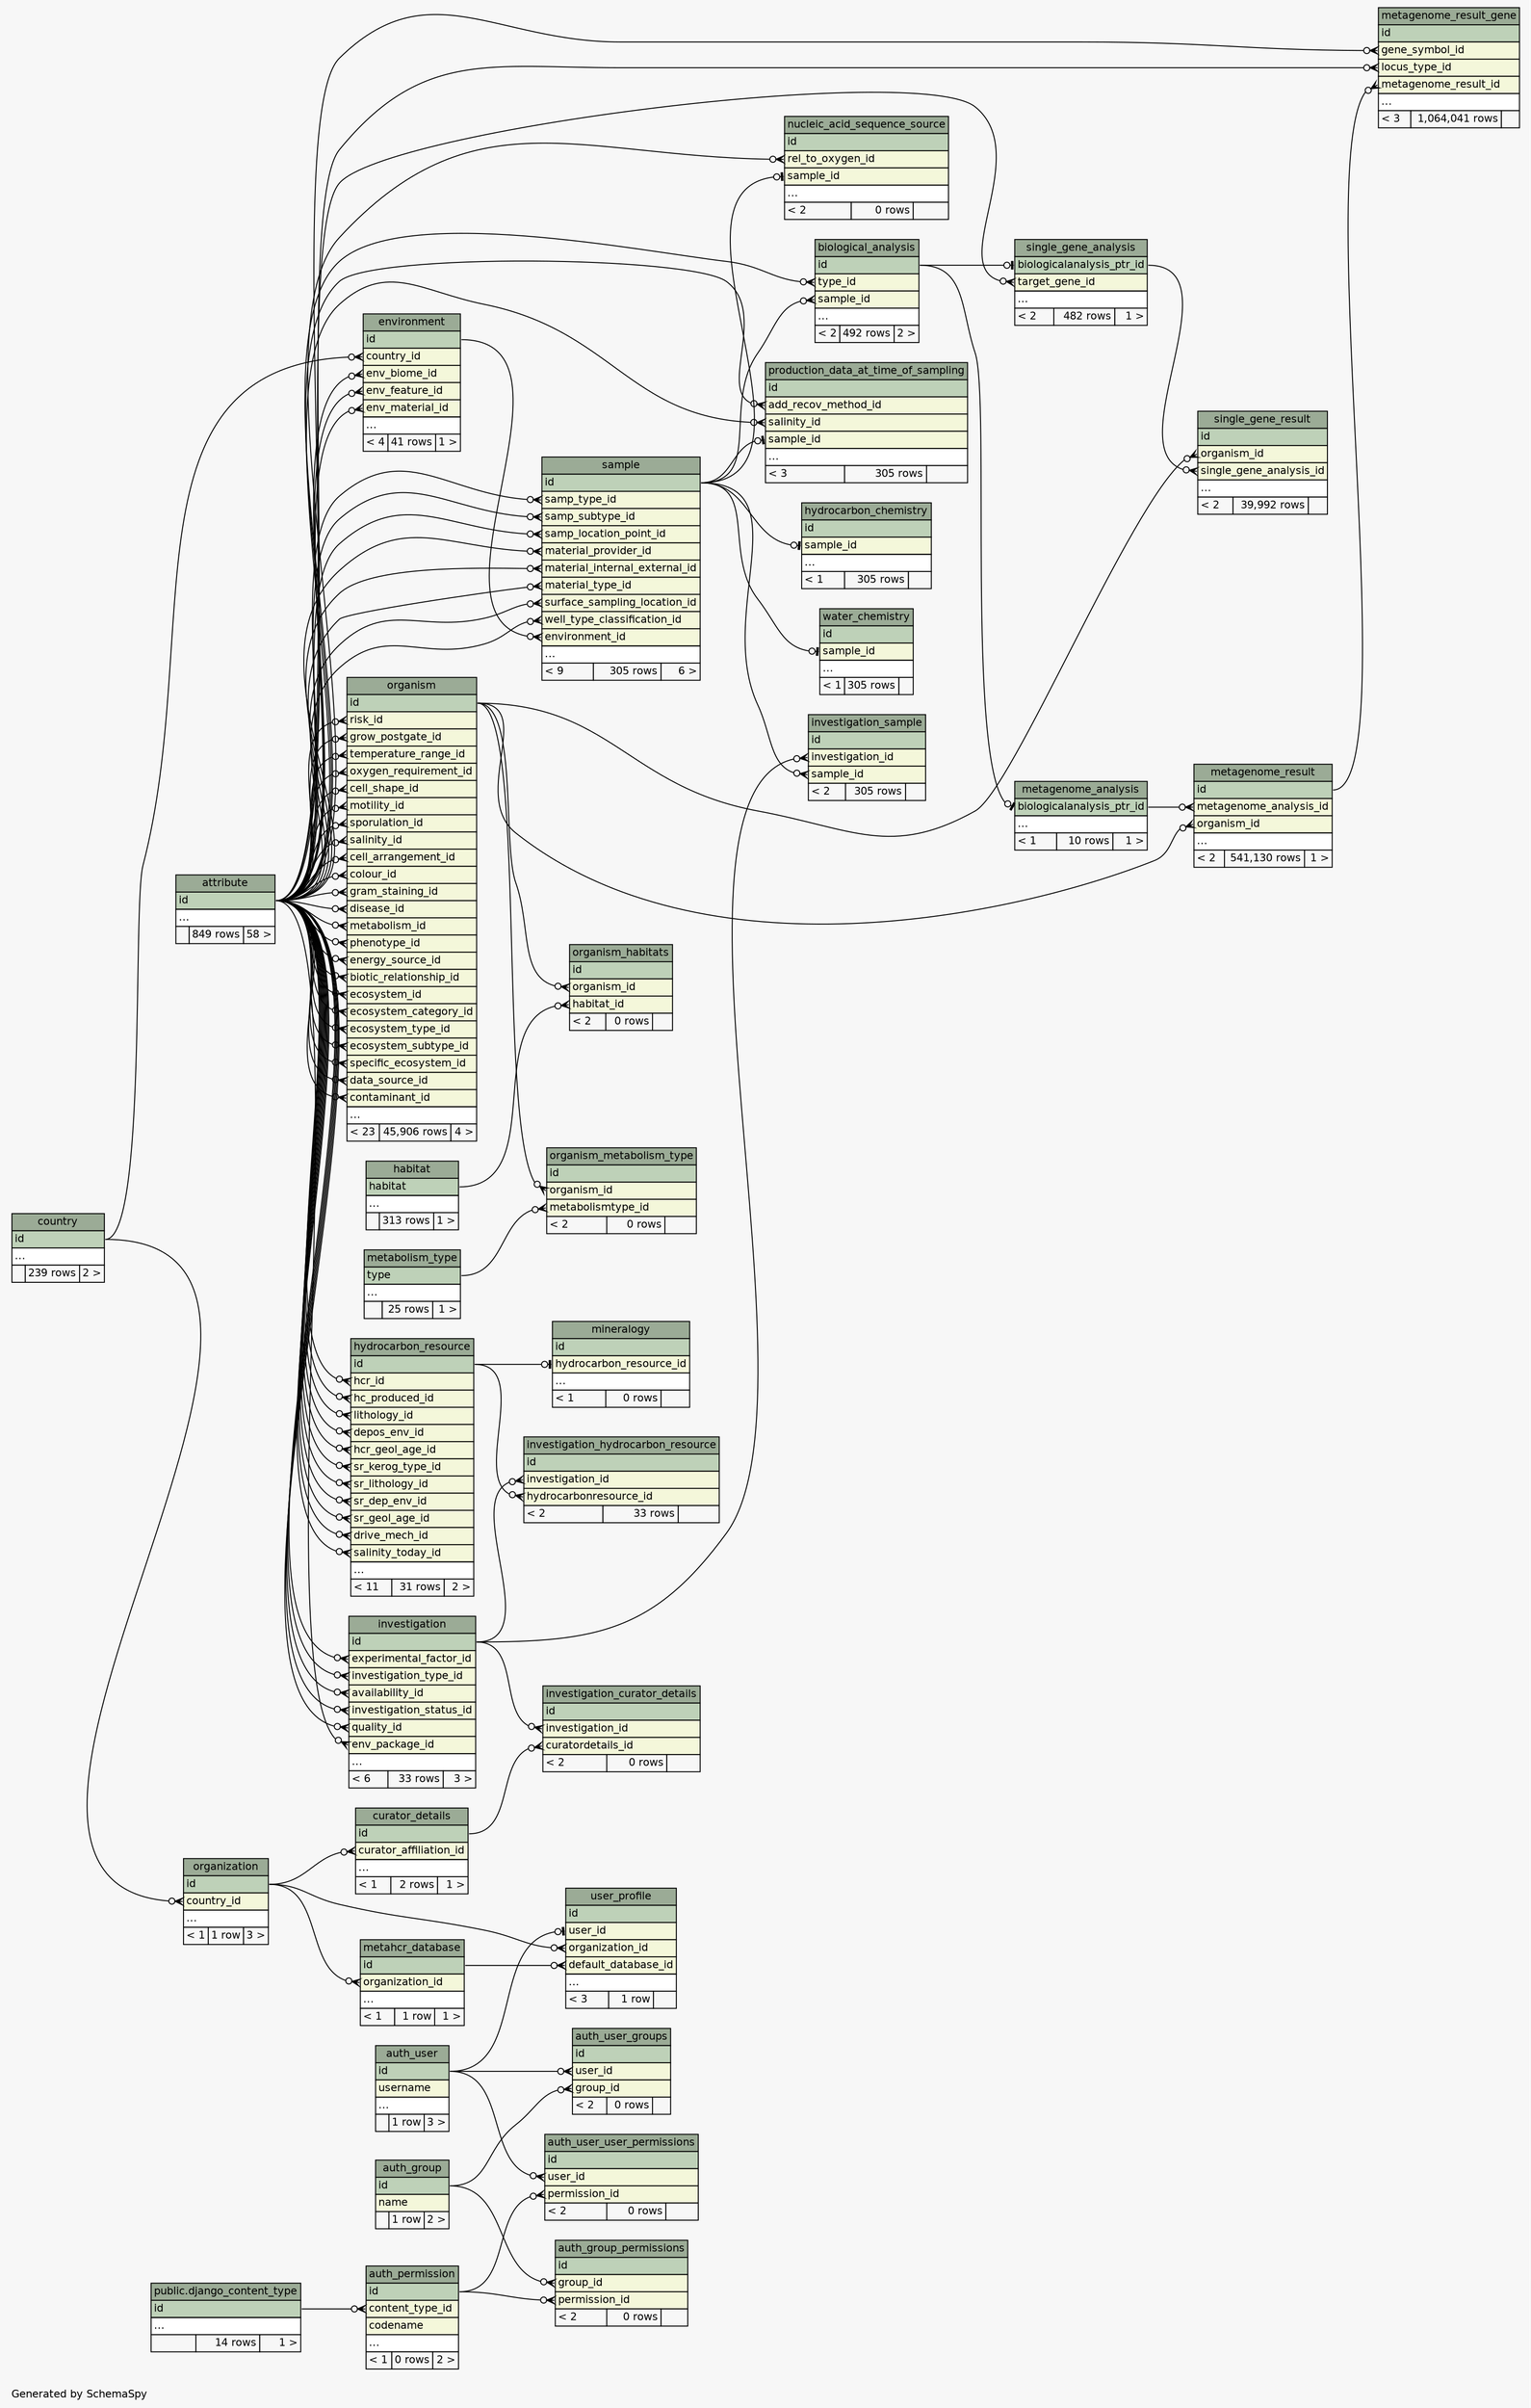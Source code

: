 // dot 2.38.0 on Windows 7 6.1
// SchemaSpy rev 590
digraph "compactRelationshipsDiagram" {
  graph [
    rankdir="RL"
    bgcolor="#f7f7f7"
    label="\nGenerated by SchemaSpy"
    labeljust="l"
    nodesep="0.18"
    ranksep="0.46"
    fontname="Helvetica"
    fontsize="11"
  ];
  node [
    fontname="Helvetica"
    fontsize="11"
    shape="plaintext"
  ];
  edge [
    arrowsize="0.8"
  ];
  "attribute" [
    label=<
    <TABLE BORDER="0" CELLBORDER="1" CELLSPACING="0" BGCOLOR="#ffffff">
      <TR><TD COLSPAN="3" BGCOLOR="#9bab96" ALIGN="CENTER">attribute</TD></TR>
      <TR><TD PORT="id" COLSPAN="3" BGCOLOR="#bed1b8" ALIGN="LEFT">id</TD></TR>
      <TR><TD PORT="elipses" COLSPAN="3" ALIGN="LEFT">...</TD></TR>
      <TR><TD ALIGN="LEFT" BGCOLOR="#f7f7f7">  </TD><TD ALIGN="RIGHT" BGCOLOR="#f7f7f7">849 rows</TD><TD ALIGN="RIGHT" BGCOLOR="#f7f7f7">58 &gt;</TD></TR>
    </TABLE>>
    URL="tables/attribute.html"
    tooltip="attribute"
  ];
  "auth_group" [
    label=<
    <TABLE BORDER="0" CELLBORDER="1" CELLSPACING="0" BGCOLOR="#ffffff">
      <TR><TD COLSPAN="3" BGCOLOR="#9bab96" ALIGN="CENTER">auth_group</TD></TR>
      <TR><TD PORT="id" COLSPAN="3" BGCOLOR="#bed1b8" ALIGN="LEFT">id</TD></TR>
      <TR><TD PORT="name" COLSPAN="3" BGCOLOR="#f4f7da" ALIGN="LEFT">name</TD></TR>
      <TR><TD ALIGN="LEFT" BGCOLOR="#f7f7f7">  </TD><TD ALIGN="RIGHT" BGCOLOR="#f7f7f7">1 row</TD><TD ALIGN="RIGHT" BGCOLOR="#f7f7f7">2 &gt;</TD></TR>
    </TABLE>>
    URL="tables/auth_group.html"
    tooltip="auth_group"
  ];
  "auth_group_permissions" [
    label=<
    <TABLE BORDER="0" CELLBORDER="1" CELLSPACING="0" BGCOLOR="#ffffff">
      <TR><TD COLSPAN="3" BGCOLOR="#9bab96" ALIGN="CENTER">auth_group_permissions</TD></TR>
      <TR><TD PORT="id" COLSPAN="3" BGCOLOR="#bed1b8" ALIGN="LEFT">id</TD></TR>
      <TR><TD PORT="group_id" COLSPAN="3" BGCOLOR="#f4f7da" ALIGN="LEFT">group_id</TD></TR>
      <TR><TD PORT="permission_id" COLSPAN="3" BGCOLOR="#f4f7da" ALIGN="LEFT">permission_id</TD></TR>
      <TR><TD ALIGN="LEFT" BGCOLOR="#f7f7f7">&lt; 2</TD><TD ALIGN="RIGHT" BGCOLOR="#f7f7f7">0 rows</TD><TD ALIGN="RIGHT" BGCOLOR="#f7f7f7">  </TD></TR>
    </TABLE>>
    URL="tables/auth_group_permissions.html"
    tooltip="auth_group_permissions"
  ];
  "auth_permission" [
    label=<
    <TABLE BORDER="0" CELLBORDER="1" CELLSPACING="0" BGCOLOR="#ffffff">
      <TR><TD COLSPAN="3" BGCOLOR="#9bab96" ALIGN="CENTER">auth_permission</TD></TR>
      <TR><TD PORT="id" COLSPAN="3" BGCOLOR="#bed1b8" ALIGN="LEFT">id</TD></TR>
      <TR><TD PORT="content_type_id" COLSPAN="3" BGCOLOR="#f4f7da" ALIGN="LEFT">content_type_id</TD></TR>
      <TR><TD PORT="codename" COLSPAN="3" BGCOLOR="#f4f7da" ALIGN="LEFT">codename</TD></TR>
      <TR><TD PORT="elipses" COLSPAN="3" ALIGN="LEFT">...</TD></TR>
      <TR><TD ALIGN="LEFT" BGCOLOR="#f7f7f7">&lt; 1</TD><TD ALIGN="RIGHT" BGCOLOR="#f7f7f7">0 rows</TD><TD ALIGN="RIGHT" BGCOLOR="#f7f7f7">2 &gt;</TD></TR>
    </TABLE>>
    URL="tables/auth_permission.html"
    tooltip="auth_permission"
  ];
  "auth_user" [
    label=<
    <TABLE BORDER="0" CELLBORDER="1" CELLSPACING="0" BGCOLOR="#ffffff">
      <TR><TD COLSPAN="3" BGCOLOR="#9bab96" ALIGN="CENTER">auth_user</TD></TR>
      <TR><TD PORT="id" COLSPAN="3" BGCOLOR="#bed1b8" ALIGN="LEFT">id</TD></TR>
      <TR><TD PORT="username" COLSPAN="3" BGCOLOR="#f4f7da" ALIGN="LEFT">username</TD></TR>
      <TR><TD PORT="elipses" COLSPAN="3" ALIGN="LEFT">...</TD></TR>
      <TR><TD ALIGN="LEFT" BGCOLOR="#f7f7f7">  </TD><TD ALIGN="RIGHT" BGCOLOR="#f7f7f7">1 row</TD><TD ALIGN="RIGHT" BGCOLOR="#f7f7f7">3 &gt;</TD></TR>
    </TABLE>>
    URL="tables/auth_user.html"
    tooltip="auth_user"
  ];
  "auth_user_groups" [
    label=<
    <TABLE BORDER="0" CELLBORDER="1" CELLSPACING="0" BGCOLOR="#ffffff">
      <TR><TD COLSPAN="3" BGCOLOR="#9bab96" ALIGN="CENTER">auth_user_groups</TD></TR>
      <TR><TD PORT="id" COLSPAN="3" BGCOLOR="#bed1b8" ALIGN="LEFT">id</TD></TR>
      <TR><TD PORT="user_id" COLSPAN="3" BGCOLOR="#f4f7da" ALIGN="LEFT">user_id</TD></TR>
      <TR><TD PORT="group_id" COLSPAN="3" BGCOLOR="#f4f7da" ALIGN="LEFT">group_id</TD></TR>
      <TR><TD ALIGN="LEFT" BGCOLOR="#f7f7f7">&lt; 2</TD><TD ALIGN="RIGHT" BGCOLOR="#f7f7f7">0 rows</TD><TD ALIGN="RIGHT" BGCOLOR="#f7f7f7">  </TD></TR>
    </TABLE>>
    URL="tables/auth_user_groups.html"
    tooltip="auth_user_groups"
  ];
  "auth_user_user_permissions" [
    label=<
    <TABLE BORDER="0" CELLBORDER="1" CELLSPACING="0" BGCOLOR="#ffffff">
      <TR><TD COLSPAN="3" BGCOLOR="#9bab96" ALIGN="CENTER">auth_user_user_permissions</TD></TR>
      <TR><TD PORT="id" COLSPAN="3" BGCOLOR="#bed1b8" ALIGN="LEFT">id</TD></TR>
      <TR><TD PORT="user_id" COLSPAN="3" BGCOLOR="#f4f7da" ALIGN="LEFT">user_id</TD></TR>
      <TR><TD PORT="permission_id" COLSPAN="3" BGCOLOR="#f4f7da" ALIGN="LEFT">permission_id</TD></TR>
      <TR><TD ALIGN="LEFT" BGCOLOR="#f7f7f7">&lt; 2</TD><TD ALIGN="RIGHT" BGCOLOR="#f7f7f7">0 rows</TD><TD ALIGN="RIGHT" BGCOLOR="#f7f7f7">  </TD></TR>
    </TABLE>>
    URL="tables/auth_user_user_permissions.html"
    tooltip="auth_user_user_permissions"
  ];
  "biological_analysis" [
    label=<
    <TABLE BORDER="0" CELLBORDER="1" CELLSPACING="0" BGCOLOR="#ffffff">
      <TR><TD COLSPAN="3" BGCOLOR="#9bab96" ALIGN="CENTER">biological_analysis</TD></TR>
      <TR><TD PORT="id" COLSPAN="3" BGCOLOR="#bed1b8" ALIGN="LEFT">id</TD></TR>
      <TR><TD PORT="type_id" COLSPAN="3" BGCOLOR="#f4f7da" ALIGN="LEFT">type_id</TD></TR>
      <TR><TD PORT="sample_id" COLSPAN="3" BGCOLOR="#f4f7da" ALIGN="LEFT">sample_id</TD></TR>
      <TR><TD PORT="elipses" COLSPAN="3" ALIGN="LEFT">...</TD></TR>
      <TR><TD ALIGN="LEFT" BGCOLOR="#f7f7f7">&lt; 2</TD><TD ALIGN="RIGHT" BGCOLOR="#f7f7f7">492 rows</TD><TD ALIGN="RIGHT" BGCOLOR="#f7f7f7">2 &gt;</TD></TR>
    </TABLE>>
    URL="tables/biological_analysis.html"
    tooltip="biological_analysis"
  ];
  "country" [
    label=<
    <TABLE BORDER="0" CELLBORDER="1" CELLSPACING="0" BGCOLOR="#ffffff">
      <TR><TD COLSPAN="3" BGCOLOR="#9bab96" ALIGN="CENTER">country</TD></TR>
      <TR><TD PORT="id" COLSPAN="3" BGCOLOR="#bed1b8" ALIGN="LEFT">id</TD></TR>
      <TR><TD PORT="elipses" COLSPAN="3" ALIGN="LEFT">...</TD></TR>
      <TR><TD ALIGN="LEFT" BGCOLOR="#f7f7f7">  </TD><TD ALIGN="RIGHT" BGCOLOR="#f7f7f7">239 rows</TD><TD ALIGN="RIGHT" BGCOLOR="#f7f7f7">2 &gt;</TD></TR>
    </TABLE>>
    URL="tables/country.html"
    tooltip="country"
  ];
  "curator_details" [
    label=<
    <TABLE BORDER="0" CELLBORDER="1" CELLSPACING="0" BGCOLOR="#ffffff">
      <TR><TD COLSPAN="3" BGCOLOR="#9bab96" ALIGN="CENTER">curator_details</TD></TR>
      <TR><TD PORT="id" COLSPAN="3" BGCOLOR="#bed1b8" ALIGN="LEFT">id</TD></TR>
      <TR><TD PORT="curator_affiliation_id" COLSPAN="3" BGCOLOR="#f4f7da" ALIGN="LEFT">curator_affiliation_id</TD></TR>
      <TR><TD PORT="elipses" COLSPAN="3" ALIGN="LEFT">...</TD></TR>
      <TR><TD ALIGN="LEFT" BGCOLOR="#f7f7f7">&lt; 1</TD><TD ALIGN="RIGHT" BGCOLOR="#f7f7f7">2 rows</TD><TD ALIGN="RIGHT" BGCOLOR="#f7f7f7">1 &gt;</TD></TR>
    </TABLE>>
    URL="tables/curator_details.html"
    tooltip="curator_details"
  ];
  "public.django_content_type" [
    label=<
    <TABLE BORDER="0" CELLBORDER="1" CELLSPACING="0" BGCOLOR="#ffffff">
      <TR><TD COLSPAN="3" BGCOLOR="#9bab96" ALIGN="CENTER">public.django_content_type</TD></TR>
      <TR><TD PORT="id" COLSPAN="3" BGCOLOR="#bed1b8" ALIGN="LEFT">id</TD></TR>
      <TR><TD PORT="elipses" COLSPAN="3" ALIGN="LEFT">...</TD></TR>
      <TR><TD ALIGN="LEFT" BGCOLOR="#f7f7f7">  </TD><TD ALIGN="RIGHT" BGCOLOR="#f7f7f7">14 rows</TD><TD ALIGN="RIGHT" BGCOLOR="#f7f7f7">1 &gt;</TD></TR>
    </TABLE>>
    tooltip="public.django_content_type"
  ];
  "environment" [
    label=<
    <TABLE BORDER="0" CELLBORDER="1" CELLSPACING="0" BGCOLOR="#ffffff">
      <TR><TD COLSPAN="3" BGCOLOR="#9bab96" ALIGN="CENTER">environment</TD></TR>
      <TR><TD PORT="id" COLSPAN="3" BGCOLOR="#bed1b8" ALIGN="LEFT">id</TD></TR>
      <TR><TD PORT="country_id" COLSPAN="3" BGCOLOR="#f4f7da" ALIGN="LEFT">country_id</TD></TR>
      <TR><TD PORT="env_biome_id" COLSPAN="3" BGCOLOR="#f4f7da" ALIGN="LEFT">env_biome_id</TD></TR>
      <TR><TD PORT="env_feature_id" COLSPAN="3" BGCOLOR="#f4f7da" ALIGN="LEFT">env_feature_id</TD></TR>
      <TR><TD PORT="env_material_id" COLSPAN="3" BGCOLOR="#f4f7da" ALIGN="LEFT">env_material_id</TD></TR>
      <TR><TD PORT="elipses" COLSPAN="3" ALIGN="LEFT">...</TD></TR>
      <TR><TD ALIGN="LEFT" BGCOLOR="#f7f7f7">&lt; 4</TD><TD ALIGN="RIGHT" BGCOLOR="#f7f7f7">41 rows</TD><TD ALIGN="RIGHT" BGCOLOR="#f7f7f7">1 &gt;</TD></TR>
    </TABLE>>
    URL="tables/environment.html"
    tooltip="environment"
  ];
  "habitat" [
    label=<
    <TABLE BORDER="0" CELLBORDER="1" CELLSPACING="0" BGCOLOR="#ffffff">
      <TR><TD COLSPAN="3" BGCOLOR="#9bab96" ALIGN="CENTER">habitat</TD></TR>
      <TR><TD PORT="habitat" COLSPAN="3" BGCOLOR="#bed1b8" ALIGN="LEFT">habitat</TD></TR>
      <TR><TD PORT="elipses" COLSPAN="3" ALIGN="LEFT">...</TD></TR>
      <TR><TD ALIGN="LEFT" BGCOLOR="#f7f7f7">  </TD><TD ALIGN="RIGHT" BGCOLOR="#f7f7f7">313 rows</TD><TD ALIGN="RIGHT" BGCOLOR="#f7f7f7">1 &gt;</TD></TR>
    </TABLE>>
    URL="tables/habitat.html"
    tooltip="habitat"
  ];
  "hydrocarbon_chemistry" [
    label=<
    <TABLE BORDER="0" CELLBORDER="1" CELLSPACING="0" BGCOLOR="#ffffff">
      <TR><TD COLSPAN="3" BGCOLOR="#9bab96" ALIGN="CENTER">hydrocarbon_chemistry</TD></TR>
      <TR><TD PORT="id" COLSPAN="3" BGCOLOR="#bed1b8" ALIGN="LEFT">id</TD></TR>
      <TR><TD PORT="sample_id" COLSPAN="3" BGCOLOR="#f4f7da" ALIGN="LEFT">sample_id</TD></TR>
      <TR><TD PORT="elipses" COLSPAN="3" ALIGN="LEFT">...</TD></TR>
      <TR><TD ALIGN="LEFT" BGCOLOR="#f7f7f7">&lt; 1</TD><TD ALIGN="RIGHT" BGCOLOR="#f7f7f7">305 rows</TD><TD ALIGN="RIGHT" BGCOLOR="#f7f7f7">  </TD></TR>
    </TABLE>>
    URL="tables/hydrocarbon_chemistry.html"
    tooltip="hydrocarbon_chemistry"
  ];
  "hydrocarbon_resource" [
    label=<
    <TABLE BORDER="0" CELLBORDER="1" CELLSPACING="0" BGCOLOR="#ffffff">
      <TR><TD COLSPAN="3" BGCOLOR="#9bab96" ALIGN="CENTER">hydrocarbon_resource</TD></TR>
      <TR><TD PORT="id" COLSPAN="3" BGCOLOR="#bed1b8" ALIGN="LEFT">id</TD></TR>
      <TR><TD PORT="hcr_id" COLSPAN="3" BGCOLOR="#f4f7da" ALIGN="LEFT">hcr_id</TD></TR>
      <TR><TD PORT="hc_produced_id" COLSPAN="3" BGCOLOR="#f4f7da" ALIGN="LEFT">hc_produced_id</TD></TR>
      <TR><TD PORT="lithology_id" COLSPAN="3" BGCOLOR="#f4f7da" ALIGN="LEFT">lithology_id</TD></TR>
      <TR><TD PORT="depos_env_id" COLSPAN="3" BGCOLOR="#f4f7da" ALIGN="LEFT">depos_env_id</TD></TR>
      <TR><TD PORT="hcr_geol_age_id" COLSPAN="3" BGCOLOR="#f4f7da" ALIGN="LEFT">hcr_geol_age_id</TD></TR>
      <TR><TD PORT="sr_kerog_type_id" COLSPAN="3" BGCOLOR="#f4f7da" ALIGN="LEFT">sr_kerog_type_id</TD></TR>
      <TR><TD PORT="sr_lithology_id" COLSPAN="3" BGCOLOR="#f4f7da" ALIGN="LEFT">sr_lithology_id</TD></TR>
      <TR><TD PORT="sr_dep_env_id" COLSPAN="3" BGCOLOR="#f4f7da" ALIGN="LEFT">sr_dep_env_id</TD></TR>
      <TR><TD PORT="sr_geol_age_id" COLSPAN="3" BGCOLOR="#f4f7da" ALIGN="LEFT">sr_geol_age_id</TD></TR>
      <TR><TD PORT="drive_mech_id" COLSPAN="3" BGCOLOR="#f4f7da" ALIGN="LEFT">drive_mech_id</TD></TR>
      <TR><TD PORT="salinity_today_id" COLSPAN="3" BGCOLOR="#f4f7da" ALIGN="LEFT">salinity_today_id</TD></TR>
      <TR><TD PORT="elipses" COLSPAN="3" ALIGN="LEFT">...</TD></TR>
      <TR><TD ALIGN="LEFT" BGCOLOR="#f7f7f7">&lt; 11</TD><TD ALIGN="RIGHT" BGCOLOR="#f7f7f7">31 rows</TD><TD ALIGN="RIGHT" BGCOLOR="#f7f7f7">2 &gt;</TD></TR>
    </TABLE>>
    URL="tables/hydrocarbon_resource.html"
    tooltip="hydrocarbon_resource"
  ];
  "investigation" [
    label=<
    <TABLE BORDER="0" CELLBORDER="1" CELLSPACING="0" BGCOLOR="#ffffff">
      <TR><TD COLSPAN="3" BGCOLOR="#9bab96" ALIGN="CENTER">investigation</TD></TR>
      <TR><TD PORT="id" COLSPAN="3" BGCOLOR="#bed1b8" ALIGN="LEFT">id</TD></TR>
      <TR><TD PORT="experimental_factor_id" COLSPAN="3" BGCOLOR="#f4f7da" ALIGN="LEFT">experimental_factor_id</TD></TR>
      <TR><TD PORT="investigation_type_id" COLSPAN="3" BGCOLOR="#f4f7da" ALIGN="LEFT">investigation_type_id</TD></TR>
      <TR><TD PORT="availability_id" COLSPAN="3" BGCOLOR="#f4f7da" ALIGN="LEFT">availability_id</TD></TR>
      <TR><TD PORT="investigation_status_id" COLSPAN="3" BGCOLOR="#f4f7da" ALIGN="LEFT">investigation_status_id</TD></TR>
      <TR><TD PORT="quality_id" COLSPAN="3" BGCOLOR="#f4f7da" ALIGN="LEFT">quality_id</TD></TR>
      <TR><TD PORT="env_package_id" COLSPAN="3" BGCOLOR="#f4f7da" ALIGN="LEFT">env_package_id</TD></TR>
      <TR><TD PORT="elipses" COLSPAN="3" ALIGN="LEFT">...</TD></TR>
      <TR><TD ALIGN="LEFT" BGCOLOR="#f7f7f7">&lt; 6</TD><TD ALIGN="RIGHT" BGCOLOR="#f7f7f7">33 rows</TD><TD ALIGN="RIGHT" BGCOLOR="#f7f7f7">3 &gt;</TD></TR>
    </TABLE>>
    URL="tables/investigation.html"
    tooltip="investigation"
  ];
  "investigation_curator_details" [
    label=<
    <TABLE BORDER="0" CELLBORDER="1" CELLSPACING="0" BGCOLOR="#ffffff">
      <TR><TD COLSPAN="3" BGCOLOR="#9bab96" ALIGN="CENTER">investigation_curator_details</TD></TR>
      <TR><TD PORT="id" COLSPAN="3" BGCOLOR="#bed1b8" ALIGN="LEFT">id</TD></TR>
      <TR><TD PORT="investigation_id" COLSPAN="3" BGCOLOR="#f4f7da" ALIGN="LEFT">investigation_id</TD></TR>
      <TR><TD PORT="curatordetails_id" COLSPAN="3" BGCOLOR="#f4f7da" ALIGN="LEFT">curatordetails_id</TD></TR>
      <TR><TD ALIGN="LEFT" BGCOLOR="#f7f7f7">&lt; 2</TD><TD ALIGN="RIGHT" BGCOLOR="#f7f7f7">0 rows</TD><TD ALIGN="RIGHT" BGCOLOR="#f7f7f7">  </TD></TR>
    </TABLE>>
    URL="tables/investigation_curator_details.html"
    tooltip="investigation_curator_details"
  ];
  "investigation_hydrocarbon_resource" [
    label=<
    <TABLE BORDER="0" CELLBORDER="1" CELLSPACING="0" BGCOLOR="#ffffff">
      <TR><TD COLSPAN="3" BGCOLOR="#9bab96" ALIGN="CENTER">investigation_hydrocarbon_resource</TD></TR>
      <TR><TD PORT="id" COLSPAN="3" BGCOLOR="#bed1b8" ALIGN="LEFT">id</TD></TR>
      <TR><TD PORT="investigation_id" COLSPAN="3" BGCOLOR="#f4f7da" ALIGN="LEFT">investigation_id</TD></TR>
      <TR><TD PORT="hydrocarbonresource_id" COLSPAN="3" BGCOLOR="#f4f7da" ALIGN="LEFT">hydrocarbonresource_id</TD></TR>
      <TR><TD ALIGN="LEFT" BGCOLOR="#f7f7f7">&lt; 2</TD><TD ALIGN="RIGHT" BGCOLOR="#f7f7f7">33 rows</TD><TD ALIGN="RIGHT" BGCOLOR="#f7f7f7">  </TD></TR>
    </TABLE>>
    URL="tables/investigation_hydrocarbon_resource.html"
    tooltip="investigation_hydrocarbon_resource"
  ];
  "investigation_sample" [
    label=<
    <TABLE BORDER="0" CELLBORDER="1" CELLSPACING="0" BGCOLOR="#ffffff">
      <TR><TD COLSPAN="3" BGCOLOR="#9bab96" ALIGN="CENTER">investigation_sample</TD></TR>
      <TR><TD PORT="id" COLSPAN="3" BGCOLOR="#bed1b8" ALIGN="LEFT">id</TD></TR>
      <TR><TD PORT="investigation_id" COLSPAN="3" BGCOLOR="#f4f7da" ALIGN="LEFT">investigation_id</TD></TR>
      <TR><TD PORT="sample_id" COLSPAN="3" BGCOLOR="#f4f7da" ALIGN="LEFT">sample_id</TD></TR>
      <TR><TD ALIGN="LEFT" BGCOLOR="#f7f7f7">&lt; 2</TD><TD ALIGN="RIGHT" BGCOLOR="#f7f7f7">305 rows</TD><TD ALIGN="RIGHT" BGCOLOR="#f7f7f7">  </TD></TR>
    </TABLE>>
    URL="tables/investigation_sample.html"
    tooltip="investigation_sample"
  ];
  "metabolism_type" [
    label=<
    <TABLE BORDER="0" CELLBORDER="1" CELLSPACING="0" BGCOLOR="#ffffff">
      <TR><TD COLSPAN="3" BGCOLOR="#9bab96" ALIGN="CENTER">metabolism_type</TD></TR>
      <TR><TD PORT="type" COLSPAN="3" BGCOLOR="#bed1b8" ALIGN="LEFT">type</TD></TR>
      <TR><TD PORT="elipses" COLSPAN="3" ALIGN="LEFT">...</TD></TR>
      <TR><TD ALIGN="LEFT" BGCOLOR="#f7f7f7">  </TD><TD ALIGN="RIGHT" BGCOLOR="#f7f7f7">25 rows</TD><TD ALIGN="RIGHT" BGCOLOR="#f7f7f7">1 &gt;</TD></TR>
    </TABLE>>
    URL="tables/metabolism_type.html"
    tooltip="metabolism_type"
  ];
  "metagenome_analysis" [
    label=<
    <TABLE BORDER="0" CELLBORDER="1" CELLSPACING="0" BGCOLOR="#ffffff">
      <TR><TD COLSPAN="3" BGCOLOR="#9bab96" ALIGN="CENTER">metagenome_analysis</TD></TR>
      <TR><TD PORT="biologicalanalysis_ptr_id" COLSPAN="3" BGCOLOR="#bed1b8" ALIGN="LEFT">biologicalanalysis_ptr_id</TD></TR>
      <TR><TD PORT="elipses" COLSPAN="3" ALIGN="LEFT">...</TD></TR>
      <TR><TD ALIGN="LEFT" BGCOLOR="#f7f7f7">&lt; 1</TD><TD ALIGN="RIGHT" BGCOLOR="#f7f7f7">10 rows</TD><TD ALIGN="RIGHT" BGCOLOR="#f7f7f7">1 &gt;</TD></TR>
    </TABLE>>
    URL="tables/metagenome_analysis.html"
    tooltip="metagenome_analysis"
  ];
  "metagenome_result" [
    label=<
    <TABLE BORDER="0" CELLBORDER="1" CELLSPACING="0" BGCOLOR="#ffffff">
      <TR><TD COLSPAN="3" BGCOLOR="#9bab96" ALIGN="CENTER">metagenome_result</TD></TR>
      <TR><TD PORT="id" COLSPAN="3" BGCOLOR="#bed1b8" ALIGN="LEFT">id</TD></TR>
      <TR><TD PORT="metagenome_analysis_id" COLSPAN="3" BGCOLOR="#f4f7da" ALIGN="LEFT">metagenome_analysis_id</TD></TR>
      <TR><TD PORT="organism_id" COLSPAN="3" BGCOLOR="#f4f7da" ALIGN="LEFT">organism_id</TD></TR>
      <TR><TD PORT="elipses" COLSPAN="3" ALIGN="LEFT">...</TD></TR>
      <TR><TD ALIGN="LEFT" BGCOLOR="#f7f7f7">&lt; 2</TD><TD ALIGN="RIGHT" BGCOLOR="#f7f7f7">541,130 rows</TD><TD ALIGN="RIGHT" BGCOLOR="#f7f7f7">1 &gt;</TD></TR>
    </TABLE>>
    URL="tables/metagenome_result.html"
    tooltip="metagenome_result"
  ];
  "metagenome_result_gene" [
    label=<
    <TABLE BORDER="0" CELLBORDER="1" CELLSPACING="0" BGCOLOR="#ffffff">
      <TR><TD COLSPAN="3" BGCOLOR="#9bab96" ALIGN="CENTER">metagenome_result_gene</TD></TR>
      <TR><TD PORT="id" COLSPAN="3" BGCOLOR="#bed1b8" ALIGN="LEFT">id</TD></TR>
      <TR><TD PORT="gene_symbol_id" COLSPAN="3" BGCOLOR="#f4f7da" ALIGN="LEFT">gene_symbol_id</TD></TR>
      <TR><TD PORT="locus_type_id" COLSPAN="3" BGCOLOR="#f4f7da" ALIGN="LEFT">locus_type_id</TD></TR>
      <TR><TD PORT="metagenome_result_id" COLSPAN="3" BGCOLOR="#f4f7da" ALIGN="LEFT">metagenome_result_id</TD></TR>
      <TR><TD PORT="elipses" COLSPAN="3" ALIGN="LEFT">...</TD></TR>
      <TR><TD ALIGN="LEFT" BGCOLOR="#f7f7f7">&lt; 3</TD><TD ALIGN="RIGHT" BGCOLOR="#f7f7f7">1,064,041 rows</TD><TD ALIGN="RIGHT" BGCOLOR="#f7f7f7">  </TD></TR>
    </TABLE>>
    URL="tables/metagenome_result_gene.html"
    tooltip="metagenome_result_gene"
  ];
  "metahcr_database" [
    label=<
    <TABLE BORDER="0" CELLBORDER="1" CELLSPACING="0" BGCOLOR="#ffffff">
      <TR><TD COLSPAN="3" BGCOLOR="#9bab96" ALIGN="CENTER">metahcr_database</TD></TR>
      <TR><TD PORT="id" COLSPAN="3" BGCOLOR="#bed1b8" ALIGN="LEFT">id</TD></TR>
      <TR><TD PORT="organization_id" COLSPAN="3" BGCOLOR="#f4f7da" ALIGN="LEFT">organization_id</TD></TR>
      <TR><TD PORT="elipses" COLSPAN="3" ALIGN="LEFT">...</TD></TR>
      <TR><TD ALIGN="LEFT" BGCOLOR="#f7f7f7">&lt; 1</TD><TD ALIGN="RIGHT" BGCOLOR="#f7f7f7">1 row</TD><TD ALIGN="RIGHT" BGCOLOR="#f7f7f7">1 &gt;</TD></TR>
    </TABLE>>
    URL="tables/metahcr_database.html"
    tooltip="metahcr_database"
  ];
  "mineralogy" [
    label=<
    <TABLE BORDER="0" CELLBORDER="1" CELLSPACING="0" BGCOLOR="#ffffff">
      <TR><TD COLSPAN="3" BGCOLOR="#9bab96" ALIGN="CENTER">mineralogy</TD></TR>
      <TR><TD PORT="id" COLSPAN="3" BGCOLOR="#bed1b8" ALIGN="LEFT">id</TD></TR>
      <TR><TD PORT="hydrocarbon_resource_id" COLSPAN="3" BGCOLOR="#f4f7da" ALIGN="LEFT">hydrocarbon_resource_id</TD></TR>
      <TR><TD PORT="elipses" COLSPAN="3" ALIGN="LEFT">...</TD></TR>
      <TR><TD ALIGN="LEFT" BGCOLOR="#f7f7f7">&lt; 1</TD><TD ALIGN="RIGHT" BGCOLOR="#f7f7f7">0 rows</TD><TD ALIGN="RIGHT" BGCOLOR="#f7f7f7">  </TD></TR>
    </TABLE>>
    URL="tables/mineralogy.html"
    tooltip="mineralogy"
  ];
  "nucleic_acid_sequence_source" [
    label=<
    <TABLE BORDER="0" CELLBORDER="1" CELLSPACING="0" BGCOLOR="#ffffff">
      <TR><TD COLSPAN="3" BGCOLOR="#9bab96" ALIGN="CENTER">nucleic_acid_sequence_source</TD></TR>
      <TR><TD PORT="id" COLSPAN="3" BGCOLOR="#bed1b8" ALIGN="LEFT">id</TD></TR>
      <TR><TD PORT="rel_to_oxygen_id" COLSPAN="3" BGCOLOR="#f4f7da" ALIGN="LEFT">rel_to_oxygen_id</TD></TR>
      <TR><TD PORT="sample_id" COLSPAN="3" BGCOLOR="#f4f7da" ALIGN="LEFT">sample_id</TD></TR>
      <TR><TD PORT="elipses" COLSPAN="3" ALIGN="LEFT">...</TD></TR>
      <TR><TD ALIGN="LEFT" BGCOLOR="#f7f7f7">&lt; 2</TD><TD ALIGN="RIGHT" BGCOLOR="#f7f7f7">0 rows</TD><TD ALIGN="RIGHT" BGCOLOR="#f7f7f7">  </TD></TR>
    </TABLE>>
    URL="tables/nucleic_acid_sequence_source.html"
    tooltip="nucleic_acid_sequence_source"
  ];
  "organism" [
    label=<
    <TABLE BORDER="0" CELLBORDER="1" CELLSPACING="0" BGCOLOR="#ffffff">
      <TR><TD COLSPAN="3" BGCOLOR="#9bab96" ALIGN="CENTER">organism</TD></TR>
      <TR><TD PORT="id" COLSPAN="3" BGCOLOR="#bed1b8" ALIGN="LEFT">id</TD></TR>
      <TR><TD PORT="risk_id" COLSPAN="3" BGCOLOR="#f4f7da" ALIGN="LEFT">risk_id</TD></TR>
      <TR><TD PORT="grow_postgate_id" COLSPAN="3" BGCOLOR="#f4f7da" ALIGN="LEFT">grow_postgate_id</TD></TR>
      <TR><TD PORT="temperature_range_id" COLSPAN="3" BGCOLOR="#f4f7da" ALIGN="LEFT">temperature_range_id</TD></TR>
      <TR><TD PORT="oxygen_requirement_id" COLSPAN="3" BGCOLOR="#f4f7da" ALIGN="LEFT">oxygen_requirement_id</TD></TR>
      <TR><TD PORT="cell_shape_id" COLSPAN="3" BGCOLOR="#f4f7da" ALIGN="LEFT">cell_shape_id</TD></TR>
      <TR><TD PORT="motility_id" COLSPAN="3" BGCOLOR="#f4f7da" ALIGN="LEFT">motility_id</TD></TR>
      <TR><TD PORT="sporulation_id" COLSPAN="3" BGCOLOR="#f4f7da" ALIGN="LEFT">sporulation_id</TD></TR>
      <TR><TD PORT="salinity_id" COLSPAN="3" BGCOLOR="#f4f7da" ALIGN="LEFT">salinity_id</TD></TR>
      <TR><TD PORT="cell_arrangement_id" COLSPAN="3" BGCOLOR="#f4f7da" ALIGN="LEFT">cell_arrangement_id</TD></TR>
      <TR><TD PORT="colour_id" COLSPAN="3" BGCOLOR="#f4f7da" ALIGN="LEFT">colour_id</TD></TR>
      <TR><TD PORT="gram_staining_id" COLSPAN="3" BGCOLOR="#f4f7da" ALIGN="LEFT">gram_staining_id</TD></TR>
      <TR><TD PORT="disease_id" COLSPAN="3" BGCOLOR="#f4f7da" ALIGN="LEFT">disease_id</TD></TR>
      <TR><TD PORT="metabolism_id" COLSPAN="3" BGCOLOR="#f4f7da" ALIGN="LEFT">metabolism_id</TD></TR>
      <TR><TD PORT="phenotype_id" COLSPAN="3" BGCOLOR="#f4f7da" ALIGN="LEFT">phenotype_id</TD></TR>
      <TR><TD PORT="energy_source_id" COLSPAN="3" BGCOLOR="#f4f7da" ALIGN="LEFT">energy_source_id</TD></TR>
      <TR><TD PORT="biotic_relationship_id" COLSPAN="3" BGCOLOR="#f4f7da" ALIGN="LEFT">biotic_relationship_id</TD></TR>
      <TR><TD PORT="ecosystem_id" COLSPAN="3" BGCOLOR="#f4f7da" ALIGN="LEFT">ecosystem_id</TD></TR>
      <TR><TD PORT="ecosystem_category_id" COLSPAN="3" BGCOLOR="#f4f7da" ALIGN="LEFT">ecosystem_category_id</TD></TR>
      <TR><TD PORT="ecosystem_type_id" COLSPAN="3" BGCOLOR="#f4f7da" ALIGN="LEFT">ecosystem_type_id</TD></TR>
      <TR><TD PORT="ecosystem_subtype_id" COLSPAN="3" BGCOLOR="#f4f7da" ALIGN="LEFT">ecosystem_subtype_id</TD></TR>
      <TR><TD PORT="specific_ecosystem_id" COLSPAN="3" BGCOLOR="#f4f7da" ALIGN="LEFT">specific_ecosystem_id</TD></TR>
      <TR><TD PORT="data_source_id" COLSPAN="3" BGCOLOR="#f4f7da" ALIGN="LEFT">data_source_id</TD></TR>
      <TR><TD PORT="contaminant_id" COLSPAN="3" BGCOLOR="#f4f7da" ALIGN="LEFT">contaminant_id</TD></TR>
      <TR><TD PORT="elipses" COLSPAN="3" ALIGN="LEFT">...</TD></TR>
      <TR><TD ALIGN="LEFT" BGCOLOR="#f7f7f7">&lt; 23</TD><TD ALIGN="RIGHT" BGCOLOR="#f7f7f7">45,906 rows</TD><TD ALIGN="RIGHT" BGCOLOR="#f7f7f7">4 &gt;</TD></TR>
    </TABLE>>
    URL="tables/organism.html"
    tooltip="organism"
  ];
  "organism_habitats" [
    label=<
    <TABLE BORDER="0" CELLBORDER="1" CELLSPACING="0" BGCOLOR="#ffffff">
      <TR><TD COLSPAN="3" BGCOLOR="#9bab96" ALIGN="CENTER">organism_habitats</TD></TR>
      <TR><TD PORT="id" COLSPAN="3" BGCOLOR="#bed1b8" ALIGN="LEFT">id</TD></TR>
      <TR><TD PORT="organism_id" COLSPAN="3" BGCOLOR="#f4f7da" ALIGN="LEFT">organism_id</TD></TR>
      <TR><TD PORT="habitat_id" COLSPAN="3" BGCOLOR="#f4f7da" ALIGN="LEFT">habitat_id</TD></TR>
      <TR><TD ALIGN="LEFT" BGCOLOR="#f7f7f7">&lt; 2</TD><TD ALIGN="RIGHT" BGCOLOR="#f7f7f7">0 rows</TD><TD ALIGN="RIGHT" BGCOLOR="#f7f7f7">  </TD></TR>
    </TABLE>>
    URL="tables/organism_habitats.html"
    tooltip="organism_habitats"
  ];
  "organism_metabolism_type" [
    label=<
    <TABLE BORDER="0" CELLBORDER="1" CELLSPACING="0" BGCOLOR="#ffffff">
      <TR><TD COLSPAN="3" BGCOLOR="#9bab96" ALIGN="CENTER">organism_metabolism_type</TD></TR>
      <TR><TD PORT="id" COLSPAN="3" BGCOLOR="#bed1b8" ALIGN="LEFT">id</TD></TR>
      <TR><TD PORT="organism_id" COLSPAN="3" BGCOLOR="#f4f7da" ALIGN="LEFT">organism_id</TD></TR>
      <TR><TD PORT="metabolismtype_id" COLSPAN="3" BGCOLOR="#f4f7da" ALIGN="LEFT">metabolismtype_id</TD></TR>
      <TR><TD ALIGN="LEFT" BGCOLOR="#f7f7f7">&lt; 2</TD><TD ALIGN="RIGHT" BGCOLOR="#f7f7f7">0 rows</TD><TD ALIGN="RIGHT" BGCOLOR="#f7f7f7">  </TD></TR>
    </TABLE>>
    URL="tables/organism_metabolism_type.html"
    tooltip="organism_metabolism_type"
  ];
  "organization" [
    label=<
    <TABLE BORDER="0" CELLBORDER="1" CELLSPACING="0" BGCOLOR="#ffffff">
      <TR><TD COLSPAN="3" BGCOLOR="#9bab96" ALIGN="CENTER">organization</TD></TR>
      <TR><TD PORT="id" COLSPAN="3" BGCOLOR="#bed1b8" ALIGN="LEFT">id</TD></TR>
      <TR><TD PORT="country_id" COLSPAN="3" BGCOLOR="#f4f7da" ALIGN="LEFT">country_id</TD></TR>
      <TR><TD PORT="elipses" COLSPAN="3" ALIGN="LEFT">...</TD></TR>
      <TR><TD ALIGN="LEFT" BGCOLOR="#f7f7f7">&lt; 1</TD><TD ALIGN="RIGHT" BGCOLOR="#f7f7f7">1 row</TD><TD ALIGN="RIGHT" BGCOLOR="#f7f7f7">3 &gt;</TD></TR>
    </TABLE>>
    URL="tables/organization.html"
    tooltip="organization"
  ];
  "production_data_at_time_of_sampling" [
    label=<
    <TABLE BORDER="0" CELLBORDER="1" CELLSPACING="0" BGCOLOR="#ffffff">
      <TR><TD COLSPAN="3" BGCOLOR="#9bab96" ALIGN="CENTER">production_data_at_time_of_sampling</TD></TR>
      <TR><TD PORT="id" COLSPAN="3" BGCOLOR="#bed1b8" ALIGN="LEFT">id</TD></TR>
      <TR><TD PORT="add_recov_method_id" COLSPAN="3" BGCOLOR="#f4f7da" ALIGN="LEFT">add_recov_method_id</TD></TR>
      <TR><TD PORT="salinity_id" COLSPAN="3" BGCOLOR="#f4f7da" ALIGN="LEFT">salinity_id</TD></TR>
      <TR><TD PORT="sample_id" COLSPAN="3" BGCOLOR="#f4f7da" ALIGN="LEFT">sample_id</TD></TR>
      <TR><TD PORT="elipses" COLSPAN="3" ALIGN="LEFT">...</TD></TR>
      <TR><TD ALIGN="LEFT" BGCOLOR="#f7f7f7">&lt; 3</TD><TD ALIGN="RIGHT" BGCOLOR="#f7f7f7">305 rows</TD><TD ALIGN="RIGHT" BGCOLOR="#f7f7f7">  </TD></TR>
    </TABLE>>
    URL="tables/production_data_at_time_of_sampling.html"
    tooltip="production_data_at_time_of_sampling"
  ];
  "sample" [
    label=<
    <TABLE BORDER="0" CELLBORDER="1" CELLSPACING="0" BGCOLOR="#ffffff">
      <TR><TD COLSPAN="3" BGCOLOR="#9bab96" ALIGN="CENTER">sample</TD></TR>
      <TR><TD PORT="id" COLSPAN="3" BGCOLOR="#bed1b8" ALIGN="LEFT">id</TD></TR>
      <TR><TD PORT="samp_type_id" COLSPAN="3" BGCOLOR="#f4f7da" ALIGN="LEFT">samp_type_id</TD></TR>
      <TR><TD PORT="samp_subtype_id" COLSPAN="3" BGCOLOR="#f4f7da" ALIGN="LEFT">samp_subtype_id</TD></TR>
      <TR><TD PORT="samp_location_point_id" COLSPAN="3" BGCOLOR="#f4f7da" ALIGN="LEFT">samp_location_point_id</TD></TR>
      <TR><TD PORT="material_provider_id" COLSPAN="3" BGCOLOR="#f4f7da" ALIGN="LEFT">material_provider_id</TD></TR>
      <TR><TD PORT="material_internal_external_id" COLSPAN="3" BGCOLOR="#f4f7da" ALIGN="LEFT">material_internal_external_id</TD></TR>
      <TR><TD PORT="material_type_id" COLSPAN="3" BGCOLOR="#f4f7da" ALIGN="LEFT">material_type_id</TD></TR>
      <TR><TD PORT="surface_sampling_location_id" COLSPAN="3" BGCOLOR="#f4f7da" ALIGN="LEFT">surface_sampling_location_id</TD></TR>
      <TR><TD PORT="well_type_classification_id" COLSPAN="3" BGCOLOR="#f4f7da" ALIGN="LEFT">well_type_classification_id</TD></TR>
      <TR><TD PORT="environment_id" COLSPAN="3" BGCOLOR="#f4f7da" ALIGN="LEFT">environment_id</TD></TR>
      <TR><TD PORT="elipses" COLSPAN="3" ALIGN="LEFT">...</TD></TR>
      <TR><TD ALIGN="LEFT" BGCOLOR="#f7f7f7">&lt; 9</TD><TD ALIGN="RIGHT" BGCOLOR="#f7f7f7">305 rows</TD><TD ALIGN="RIGHT" BGCOLOR="#f7f7f7">6 &gt;</TD></TR>
    </TABLE>>
    URL="tables/sample.html"
    tooltip="sample"
  ];
  "single_gene_analysis" [
    label=<
    <TABLE BORDER="0" CELLBORDER="1" CELLSPACING="0" BGCOLOR="#ffffff">
      <TR><TD COLSPAN="3" BGCOLOR="#9bab96" ALIGN="CENTER">single_gene_analysis</TD></TR>
      <TR><TD PORT="biologicalanalysis_ptr_id" COLSPAN="3" BGCOLOR="#bed1b8" ALIGN="LEFT">biologicalanalysis_ptr_id</TD></TR>
      <TR><TD PORT="target_gene_id" COLSPAN="3" BGCOLOR="#f4f7da" ALIGN="LEFT">target_gene_id</TD></TR>
      <TR><TD PORT="elipses" COLSPAN="3" ALIGN="LEFT">...</TD></TR>
      <TR><TD ALIGN="LEFT" BGCOLOR="#f7f7f7">&lt; 2</TD><TD ALIGN="RIGHT" BGCOLOR="#f7f7f7">482 rows</TD><TD ALIGN="RIGHT" BGCOLOR="#f7f7f7">1 &gt;</TD></TR>
    </TABLE>>
    URL="tables/single_gene_analysis.html"
    tooltip="single_gene_analysis"
  ];
  "single_gene_result" [
    label=<
    <TABLE BORDER="0" CELLBORDER="1" CELLSPACING="0" BGCOLOR="#ffffff">
      <TR><TD COLSPAN="3" BGCOLOR="#9bab96" ALIGN="CENTER">single_gene_result</TD></TR>
      <TR><TD PORT="id" COLSPAN="3" BGCOLOR="#bed1b8" ALIGN="LEFT">id</TD></TR>
      <TR><TD PORT="organism_id" COLSPAN="3" BGCOLOR="#f4f7da" ALIGN="LEFT">organism_id</TD></TR>
      <TR><TD PORT="single_gene_analysis_id" COLSPAN="3" BGCOLOR="#f4f7da" ALIGN="LEFT">single_gene_analysis_id</TD></TR>
      <TR><TD PORT="elipses" COLSPAN="3" ALIGN="LEFT">...</TD></TR>
      <TR><TD ALIGN="LEFT" BGCOLOR="#f7f7f7">&lt; 2</TD><TD ALIGN="RIGHT" BGCOLOR="#f7f7f7">39,992 rows</TD><TD ALIGN="RIGHT" BGCOLOR="#f7f7f7">  </TD></TR>
    </TABLE>>
    URL="tables/single_gene_result.html"
    tooltip="single_gene_result"
  ];
  "user_profile" [
    label=<
    <TABLE BORDER="0" CELLBORDER="1" CELLSPACING="0" BGCOLOR="#ffffff">
      <TR><TD COLSPAN="3" BGCOLOR="#9bab96" ALIGN="CENTER">user_profile</TD></TR>
      <TR><TD PORT="id" COLSPAN="3" BGCOLOR="#bed1b8" ALIGN="LEFT">id</TD></TR>
      <TR><TD PORT="user_id" COLSPAN="3" BGCOLOR="#f4f7da" ALIGN="LEFT">user_id</TD></TR>
      <TR><TD PORT="organization_id" COLSPAN="3" BGCOLOR="#f4f7da" ALIGN="LEFT">organization_id</TD></TR>
      <TR><TD PORT="default_database_id" COLSPAN="3" BGCOLOR="#f4f7da" ALIGN="LEFT">default_database_id</TD></TR>
      <TR><TD PORT="elipses" COLSPAN="3" ALIGN="LEFT">...</TD></TR>
      <TR><TD ALIGN="LEFT" BGCOLOR="#f7f7f7">&lt; 3</TD><TD ALIGN="RIGHT" BGCOLOR="#f7f7f7">1 row</TD><TD ALIGN="RIGHT" BGCOLOR="#f7f7f7">  </TD></TR>
    </TABLE>>
    URL="tables/user_profile.html"
    tooltip="user_profile"
  ];
  "water_chemistry" [
    label=<
    <TABLE BORDER="0" CELLBORDER="1" CELLSPACING="0" BGCOLOR="#ffffff">
      <TR><TD COLSPAN="3" BGCOLOR="#9bab96" ALIGN="CENTER">water_chemistry</TD></TR>
      <TR><TD PORT="id" COLSPAN="3" BGCOLOR="#bed1b8" ALIGN="LEFT">id</TD></TR>
      <TR><TD PORT="sample_id" COLSPAN="3" BGCOLOR="#f4f7da" ALIGN="LEFT">sample_id</TD></TR>
      <TR><TD PORT="elipses" COLSPAN="3" ALIGN="LEFT">...</TD></TR>
      <TR><TD ALIGN="LEFT" BGCOLOR="#f7f7f7">&lt; 1</TD><TD ALIGN="RIGHT" BGCOLOR="#f7f7f7">305 rows</TD><TD ALIGN="RIGHT" BGCOLOR="#f7f7f7">  </TD></TR>
    </TABLE>>
    URL="tables/water_chemistry.html"
    tooltip="water_chemistry"
  ];
  "auth_group_permissions":"group_id":w -> "auth_group":"id":e [arrowhead=none dir=back arrowtail=crowodot];
  "auth_group_permissions":"permission_id":w -> "auth_permission":"id":e [arrowhead=none dir=back arrowtail=crowodot];
  "auth_permission":"content_type_id":w -> "public.django_content_type":"id":e [arrowhead=none dir=back arrowtail=crowodot];
  "auth_user_groups":"group_id":w -> "auth_group":"id":e [arrowhead=none dir=back arrowtail=crowodot];
  "auth_user_groups":"user_id":w -> "auth_user":"id":e [arrowhead=none dir=back arrowtail=crowodot];
  "auth_user_user_permissions":"permission_id":w -> "auth_permission":"id":e [arrowhead=none dir=back arrowtail=crowodot];
  "auth_user_user_permissions":"user_id":w -> "auth_user":"id":e [arrowhead=none dir=back arrowtail=crowodot];
  "biological_analysis":"sample_id":w -> "sample":"id":e [arrowhead=none dir=back arrowtail=crowodot];
  "biological_analysis":"type_id":w -> "attribute":"id":e [arrowhead=none dir=back arrowtail=crowodot];
  "curator_details":"curator_affiliation_id":w -> "organization":"id":e [arrowhead=none dir=back arrowtail=crowodot];
  "environment":"country_id":w -> "country":"id":e [arrowhead=none dir=back arrowtail=crowodot];
  "environment":"env_biome_id":w -> "attribute":"id":e [arrowhead=none dir=back arrowtail=crowodot];
  "environment":"env_feature_id":w -> "attribute":"id":e [arrowhead=none dir=back arrowtail=crowodot];
  "environment":"env_material_id":w -> "attribute":"id":e [arrowhead=none dir=back arrowtail=crowodot];
  "hydrocarbon_chemistry":"sample_id":w -> "sample":"id":e [arrowhead=none dir=back arrowtail=teeodot];
  "hydrocarbon_resource":"depos_env_id":w -> "attribute":"id":e [arrowhead=none dir=back arrowtail=crowodot];
  "hydrocarbon_resource":"drive_mech_id":w -> "attribute":"id":e [arrowhead=none dir=back arrowtail=crowodot];
  "hydrocarbon_resource":"hc_produced_id":w -> "attribute":"id":e [arrowhead=none dir=back arrowtail=crowodot];
  "hydrocarbon_resource":"hcr_geol_age_id":w -> "attribute":"id":e [arrowhead=none dir=back arrowtail=crowodot];
  "hydrocarbon_resource":"hcr_id":w -> "attribute":"id":e [arrowhead=none dir=back arrowtail=crowodot];
  "hydrocarbon_resource":"lithology_id":w -> "attribute":"id":e [arrowhead=none dir=back arrowtail=crowodot];
  "hydrocarbon_resource":"salinity_today_id":w -> "attribute":"id":e [arrowhead=none dir=back arrowtail=crowodot];
  "hydrocarbon_resource":"sr_dep_env_id":w -> "attribute":"id":e [arrowhead=none dir=back arrowtail=crowodot];
  "hydrocarbon_resource":"sr_geol_age_id":w -> "attribute":"id":e [arrowhead=none dir=back arrowtail=crowodot];
  "hydrocarbon_resource":"sr_kerog_type_id":w -> "attribute":"id":e [arrowhead=none dir=back arrowtail=crowodot];
  "hydrocarbon_resource":"sr_lithology_id":w -> "attribute":"id":e [arrowhead=none dir=back arrowtail=crowodot];
  "investigation":"availability_id":w -> "attribute":"id":e [arrowhead=none dir=back arrowtail=crowodot];
  "investigation":"env_package_id":w -> "attribute":"id":e [arrowhead=none dir=back arrowtail=crowodot];
  "investigation":"experimental_factor_id":w -> "attribute":"id":e [arrowhead=none dir=back arrowtail=crowodot];
  "investigation":"investigation_status_id":w -> "attribute":"id":e [arrowhead=none dir=back arrowtail=crowodot];
  "investigation":"investigation_type_id":w -> "attribute":"id":e [arrowhead=none dir=back arrowtail=crowodot];
  "investigation":"quality_id":w -> "attribute":"id":e [arrowhead=none dir=back arrowtail=crowodot];
  "investigation_curator_details":"curatordetails_id":w -> "curator_details":"id":e [arrowhead=none dir=back arrowtail=crowodot];
  "investigation_curator_details":"investigation_id":w -> "investigation":"id":e [arrowhead=none dir=back arrowtail=crowodot];
  "investigation_hydrocarbon_resource":"hydrocarbonresource_id":w -> "hydrocarbon_resource":"id":e [arrowhead=none dir=back arrowtail=crowodot];
  "investigation_hydrocarbon_resource":"investigation_id":w -> "investigation":"id":e [arrowhead=none dir=back arrowtail=crowodot];
  "investigation_sample":"investigation_id":w -> "investigation":"id":e [arrowhead=none dir=back arrowtail=crowodot];
  "investigation_sample":"sample_id":w -> "sample":"id":e [arrowhead=none dir=back arrowtail=crowodot];
  "metagenome_analysis":"biologicalanalysis_ptr_id":w -> "biological_analysis":"id":e [arrowhead=none dir=back arrowtail=teeodot];
  "metagenome_result":"metagenome_analysis_id":w -> "metagenome_analysis":"biologicalanalysis_ptr_id":e [arrowhead=none dir=back arrowtail=crowodot];
  "metagenome_result":"organism_id":w -> "organism":"id":e [arrowhead=none dir=back arrowtail=crowodot];
  "metagenome_result_gene":"gene_symbol_id":w -> "attribute":"id":e [arrowhead=none dir=back arrowtail=crowodot];
  "metagenome_result_gene":"locus_type_id":w -> "attribute":"id":e [arrowhead=none dir=back arrowtail=crowodot];
  "metagenome_result_gene":"metagenome_result_id":w -> "metagenome_result":"id":e [arrowhead=none dir=back arrowtail=crowodot];
  "metahcr_database":"organization_id":w -> "organization":"id":e [arrowhead=none dir=back arrowtail=crowodot];
  "mineralogy":"hydrocarbon_resource_id":w -> "hydrocarbon_resource":"id":e [arrowhead=none dir=back arrowtail=teeodot];
  "nucleic_acid_sequence_source":"rel_to_oxygen_id":w -> "attribute":"id":e [arrowhead=none dir=back arrowtail=crowodot];
  "nucleic_acid_sequence_source":"sample_id":w -> "sample":"id":e [arrowhead=none dir=back arrowtail=teeodot];
  "organism":"biotic_relationship_id":w -> "attribute":"id":e [arrowhead=none dir=back arrowtail=crowodot];
  "organism":"cell_arrangement_id":w -> "attribute":"id":e [arrowhead=none dir=back arrowtail=crowodot];
  "organism":"cell_shape_id":w -> "attribute":"id":e [arrowhead=none dir=back arrowtail=crowodot];
  "organism":"colour_id":w -> "attribute":"id":e [arrowhead=none dir=back arrowtail=crowodot];
  "organism":"contaminant_id":w -> "attribute":"id":e [arrowhead=none dir=back arrowtail=crowodot];
  "organism":"data_source_id":w -> "attribute":"id":e [arrowhead=none dir=back arrowtail=crowodot];
  "organism":"disease_id":w -> "attribute":"id":e [arrowhead=none dir=back arrowtail=crowodot];
  "organism":"ecosystem_category_id":w -> "attribute":"id":e [arrowhead=none dir=back arrowtail=crowodot];
  "organism":"ecosystem_id":w -> "attribute":"id":e [arrowhead=none dir=back arrowtail=crowodot];
  "organism":"ecosystem_subtype_id":w -> "attribute":"id":e [arrowhead=none dir=back arrowtail=crowodot];
  "organism":"ecosystem_type_id":w -> "attribute":"id":e [arrowhead=none dir=back arrowtail=crowodot];
  "organism":"energy_source_id":w -> "attribute":"id":e [arrowhead=none dir=back arrowtail=crowodot];
  "organism":"gram_staining_id":w -> "attribute":"id":e [arrowhead=none dir=back arrowtail=crowodot];
  "organism":"grow_postgate_id":w -> "attribute":"id":e [arrowhead=none dir=back arrowtail=crowodot];
  "organism":"metabolism_id":w -> "attribute":"id":e [arrowhead=none dir=back arrowtail=crowodot];
  "organism":"motility_id":w -> "attribute":"id":e [arrowhead=none dir=back arrowtail=crowodot];
  "organism":"oxygen_requirement_id":w -> "attribute":"id":e [arrowhead=none dir=back arrowtail=crowodot];
  "organism":"phenotype_id":w -> "attribute":"id":e [arrowhead=none dir=back arrowtail=crowodot];
  "organism":"risk_id":w -> "attribute":"id":e [arrowhead=none dir=back arrowtail=crowodot];
  "organism":"salinity_id":w -> "attribute":"id":e [arrowhead=none dir=back arrowtail=crowodot];
  "organism":"specific_ecosystem_id":w -> "attribute":"id":e [arrowhead=none dir=back arrowtail=crowodot];
  "organism":"sporulation_id":w -> "attribute":"id":e [arrowhead=none dir=back arrowtail=crowodot];
  "organism":"temperature_range_id":w -> "attribute":"id":e [arrowhead=none dir=back arrowtail=crowodot];
  "organism_habitats":"habitat_id":w -> "habitat":"habitat":e [arrowhead=none dir=back arrowtail=crowodot];
  "organism_habitats":"organism_id":w -> "organism":"id":e [arrowhead=none dir=back arrowtail=crowodot];
  "organism_metabolism_type":"metabolismtype_id":w -> "metabolism_type":"type":e [arrowhead=none dir=back arrowtail=crowodot];
  "organism_metabolism_type":"organism_id":w -> "organism":"id":e [arrowhead=none dir=back arrowtail=crowodot];
  "organization":"country_id":w -> "country":"id":e [arrowhead=none dir=back arrowtail=crowodot];
  "production_data_at_time_of_sampling":"add_recov_method_id":w -> "attribute":"id":e [arrowhead=none dir=back arrowtail=crowodot];
  "production_data_at_time_of_sampling":"salinity_id":w -> "attribute":"id":e [arrowhead=none dir=back arrowtail=crowodot];
  "production_data_at_time_of_sampling":"sample_id":w -> "sample":"id":e [arrowhead=none dir=back arrowtail=teeodot];
  "sample":"environment_id":w -> "environment":"id":e [arrowhead=none dir=back arrowtail=crowodot];
  "sample":"material_internal_external_id":w -> "attribute":"id":e [arrowhead=none dir=back arrowtail=crowodot];
  "sample":"material_provider_id":w -> "attribute":"id":e [arrowhead=none dir=back arrowtail=crowodot];
  "sample":"material_type_id":w -> "attribute":"id":e [arrowhead=none dir=back arrowtail=crowodot];
  "sample":"samp_location_point_id":w -> "attribute":"id":e [arrowhead=none dir=back arrowtail=crowodot];
  "sample":"samp_subtype_id":w -> "attribute":"id":e [arrowhead=none dir=back arrowtail=crowodot];
  "sample":"samp_type_id":w -> "attribute":"id":e [arrowhead=none dir=back arrowtail=crowodot];
  "sample":"surface_sampling_location_id":w -> "attribute":"id":e [arrowhead=none dir=back arrowtail=crowodot];
  "sample":"well_type_classification_id":w -> "attribute":"id":e [arrowhead=none dir=back arrowtail=crowodot];
  "single_gene_analysis":"biologicalanalysis_ptr_id":w -> "biological_analysis":"id":e [arrowhead=none dir=back arrowtail=teeodot];
  "single_gene_analysis":"target_gene_id":w -> "attribute":"id":e [arrowhead=none dir=back arrowtail=crowodot];
  "single_gene_result":"organism_id":w -> "organism":"id":e [arrowhead=none dir=back arrowtail=crowodot];
  "single_gene_result":"single_gene_analysis_id":w -> "single_gene_analysis":"biologicalanalysis_ptr_id":e [arrowhead=none dir=back arrowtail=crowodot];
  "user_profile":"default_database_id":w -> "metahcr_database":"id":e [arrowhead=none dir=back arrowtail=crowodot];
  "user_profile":"organization_id":w -> "organization":"id":e [arrowhead=none dir=back arrowtail=crowodot];
  "user_profile":"user_id":w -> "auth_user":"id":e [arrowhead=none dir=back arrowtail=teeodot];
  "water_chemistry":"sample_id":w -> "sample":"id":e [arrowhead=none dir=back arrowtail=teeodot];
}
